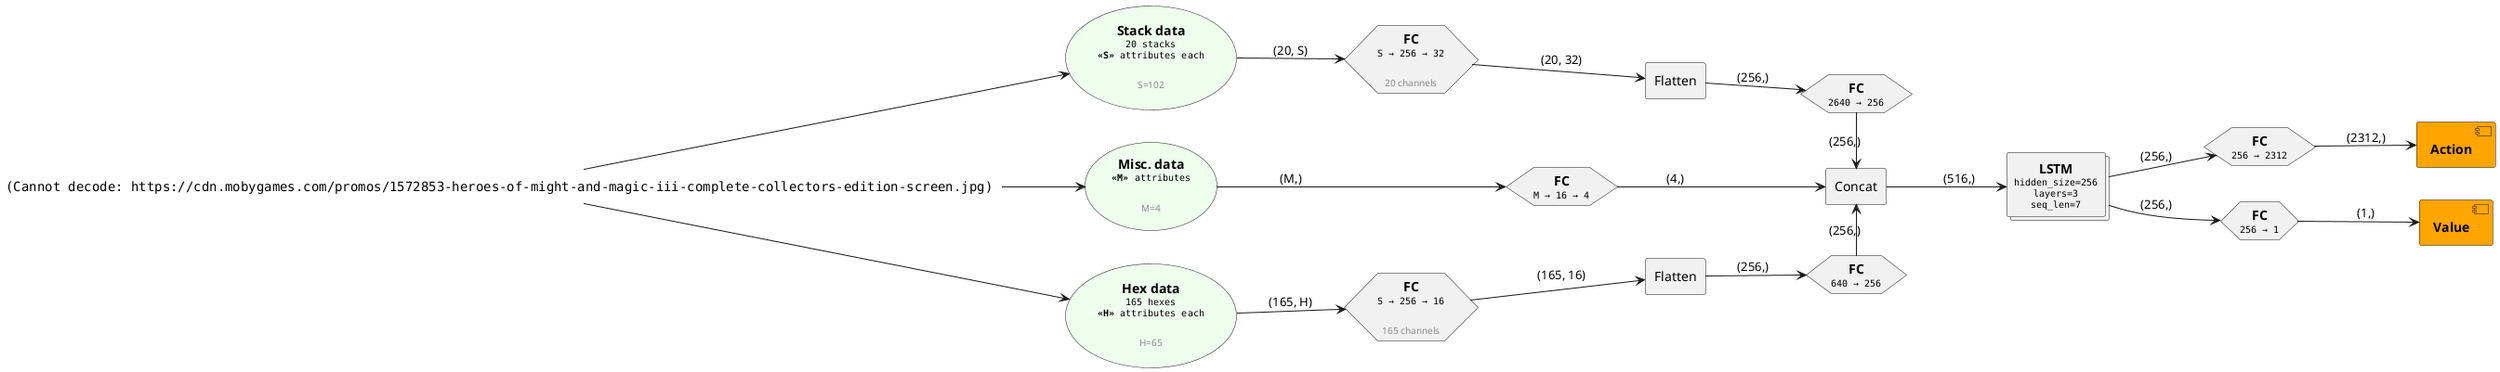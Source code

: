 @startuml "arch-vcmi-fullyconv"
left to right direction

skinparam defaultTextAlignment center
skinparam NoteTextAlignment left

<style>
Usecase {
  BackGroundColor #efe
}


</style>

'''
''' Utility functions
'''

!function $replace($txt, $search, $repl)
  !$replaced = ""
  !while %strpos($txt, $search) >= 0
    !$position = %strpos($txt, $search)
    !$replaced = $replaced + %substr($txt, 0, $position) + $repl
    !$txt = %substr($txt, $position + %strlen($search))
  !endwhile
  !return $replaced + $txt
!endfunction

' Wraps each line of $txt within $open and $close
' Example:
'   $tagged_text("<color:red>", "two\nlines", "</color>")
'   => "<color:red>two</color>\n<color:red>lines</color>")"
!function $tagged_text($open, $txt, $close) return $open + $replace($txt, "\n", $close+"\n"+$open) + $close

!function $node_text($name) return $tagged_text("<b>", $name, "</b>")
!function $node_text($name, $desc) return $node_text($name)+"\n"+$tagged_text("<font:monospaced><size:10>", $desc, "</size></font>")
!function $node_text($name, $desc, $txt) return $node_text($name, $desc)+"\n\n"+$tagged_text("<color:888><size:10>", $txt, "</size></color>")

'''
''' Node types
'''

' Data
!procedure $Data($id, $name)
  Usecase $id as "$node_text($name)"
!endprocedure

!procedure $Data($id, $name, $desc)
  Usecase $id as "$node_text($name, $desc)"
!endprocedure

!procedure $Data($id, $name, $desc, $txt)
  Usecase $id as "$node_text($name, $desc, $txt)"
!endprocedure

' FC (FC)
!procedure $FC($id, $name, $desc)
  Hexagon $id as "$node_text($name, $desc)"
!endprocedure
!procedure $FC($id, $name, $desc, $txt)
  Hexagon $id as "$node_text($name, $desc, $txt)"
!endprocedure

' Transformer
!procedure $Transformer($id, $name, $desc)
  Queue $id as "$node_text($name, $desc)"
!endprocedure
!procedure $Transformer($id, $name, $desc, $txt)
  Queue $id as "$node_text($name, $desc, $txt)"
!endprocedure

' Convolution
!procedure $Convolution($id, $name, $desc)
  Node $id as "$node_text($name, $desc)"
!endprocedure
!procedure $Convolution($id, $name, $desc, $txt)
  Node $id as "$node_text($name, $desc, $txt)"
!endprocedure

' Output
!procedure $Output($id, $name)
  Component $id as "$node_text($name)" #orange
!endprocedure

!procedure $Output($id, $name, $desc)
  Component $id as "$node_text($name, $desc)" #orange
!endprocedure

' Condition
!procedure $Condition($id, $name)
  Boundary $id as "$node_text($name)"
!endprocedure

!procedure $Condition($id, $name, $desc)
  Boundary $id as "$node_text($name, $desc)"
!endprocedure

' LSTM
!procedure $LSTM($id, $name)
  Collections $id as "$node_text($name)"
!endprocedure

!procedure $LSTM($id, $name, $desc)
  Collections $id as "$node_text($name, $desc)"
!endprocedure

' Reshape
!procedure $Reshape($id)
  Control $id as " "
!endprocedure

' Activation
!procedure $Activation($id, $name)
  Action $id as "$name"
!endprocedure

' Sum / Mean / etc.
!procedure $Op($id, $name)
  Agent $id as "$name"
!endprocedure
!procedure $Op($id, $name, $txt)
  ' Agent $id as "$node_text($name, "", $txt)"
  Agent $id as "$name\n$tagged_text("<color:888><size:10>", $txt, "</size></color>")"
!endprocedure

' Link
!procedure $Link($a, $b, $dim)
  $a --> $b : " $dim "
!endprocedure
!procedure $Link($a, $b, $dim, $txt)
  ' The newline causes a bug where the 1st line appears
  ' on the top-left side
  ' ...but it looks better that way
  $a --> $b : " $dim "\n$txt
!endprocedure

' Link
!procedure $LinkAct($a, $b, $dim)
  $a -0-> $b : " $dim "
!endprocedure
!procedure $LinkAct($a, $b, $dim, $txt)
  ' The newline causes a bug where the 1st line appears
  ' on the top-left side
  ' ...but it looks better that way
  $a -0-> $b : " $dim "\n$txt
!endprocedure

' Image
!procedure $Image($id, $scale, $url)
  Label $id as "<img:"$url"{scale=$scale}>"
!endprocedure

' title "wwwwwwwwwwwwwwwwwwwwwwwwwwwwwwwwwwwwwwwwwwwwwwwwwwwwwwwwwwwwwwwwwwwwwwwwwwwwwwww"
' left to right direction

$Image(state, 0.25, "https://cdn.mobygames.com/promos/1572853-heroes-of-might-and-magic-iii-complete-collectors-edition-screen.jpg")
$Data(obs_stacks, "Stack data", "20 stacks\n**<<S>>** attributes each", "S=102")
$Data(obs_hexes, "Hex data", "165 hexes\n**<<H>>** attributes each", "H=65")
$Data(obs_misc, "Misc. data", "**<<M>>** attributes", "M=4")
$Link(state, obs_stacks, "")
$Link(state, obs_hexes, "")
$Link(state, obs_misc, "")

$FC(fc_stacks, "FC", "S → 256 → 32", "20 channels")
$FC(fc_hexes, "FC", "S → 256 → 16", "165 channels")
$FC(fc_misc, "FC", "M → 16 → 4")
$Link(obs_misc, fc_misc, "(M,)")
$Link(obs_hexes, fc_hexes, "(165, H)")
$Link(obs_stacks, fc_stacks, "(20, S)")

$Op(flatten_hexes, "Flatten")
$Op(flatten_stacks, "Flatten")
$Link(fc_hexes, flatten_hexes, "(165, 16)")
$Link(fc_stacks, flatten_stacks, "(20, 32)")

$FC(fc2_stacks, "FC", "2640 → 256")
$FC(fc2_hexes, "FC", "640 → 256")
$Link(flatten_hexes, fc2_hexes, "(256,)")
$Link(flatten_stacks, fc2_stacks, "(256,)")

$Op(concat, "Concat")

$Link(fc_misc, concat, "(4,)")
fc2_stacks -> concat : (256,)
concat <- fc2_hexes : (256,)

$LSTM(lstm, "LSTM", "hidden_size=256\nlayers=3\nseq_len=7")
$Link(concat, lstm, "(516,)")
$FC(action_mlp, "FC", "256 → 2312")
$Link(lstm, action_mlp, "(256,)")
$FC(value_mlp, "FC", "256 → 1")
$Link(lstm, value_mlp, "(256,)")

$Output(action, "Action")
$Link(action_mlp, action, "(2312,)")

$Output(value, "Value")
$Link(value_mlp, value, "(1,)")

@enduml

